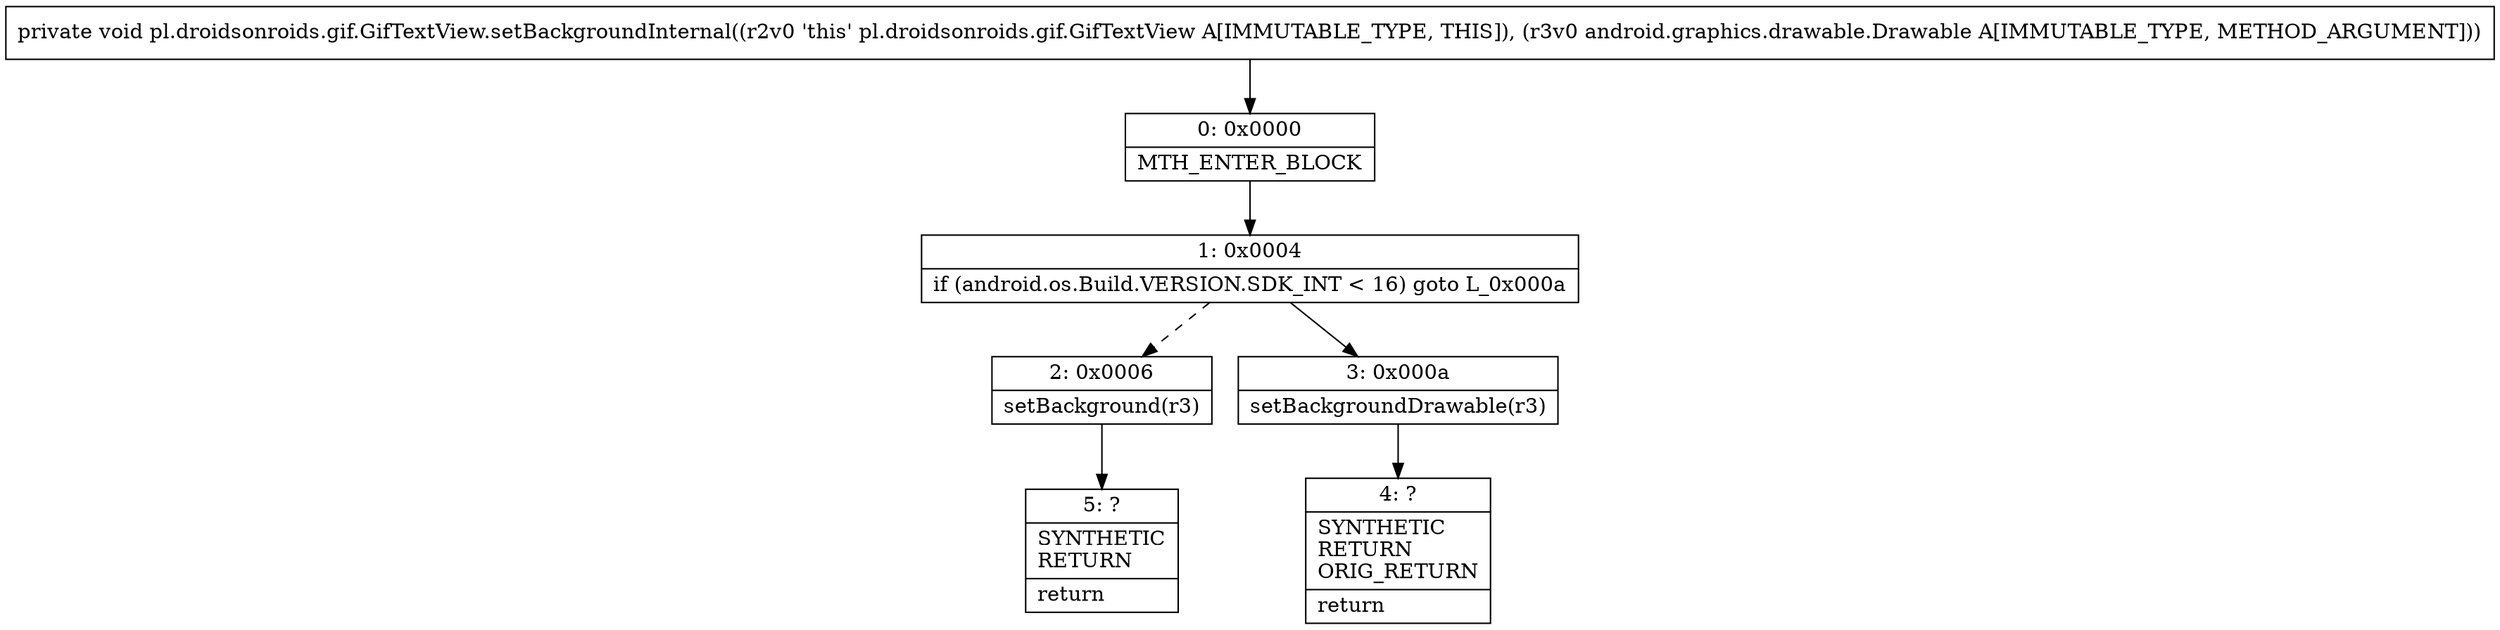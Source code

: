 digraph "CFG forpl.droidsonroids.gif.GifTextView.setBackgroundInternal(Landroid\/graphics\/drawable\/Drawable;)V" {
Node_0 [shape=record,label="{0\:\ 0x0000|MTH_ENTER_BLOCK\l}"];
Node_1 [shape=record,label="{1\:\ 0x0004|if (android.os.Build.VERSION.SDK_INT \< 16) goto L_0x000a\l}"];
Node_2 [shape=record,label="{2\:\ 0x0006|setBackground(r3)\l}"];
Node_3 [shape=record,label="{3\:\ 0x000a|setBackgroundDrawable(r3)\l}"];
Node_4 [shape=record,label="{4\:\ ?|SYNTHETIC\lRETURN\lORIG_RETURN\l|return\l}"];
Node_5 [shape=record,label="{5\:\ ?|SYNTHETIC\lRETURN\l|return\l}"];
MethodNode[shape=record,label="{private void pl.droidsonroids.gif.GifTextView.setBackgroundInternal((r2v0 'this' pl.droidsonroids.gif.GifTextView A[IMMUTABLE_TYPE, THIS]), (r3v0 android.graphics.drawable.Drawable A[IMMUTABLE_TYPE, METHOD_ARGUMENT])) }"];
MethodNode -> Node_0;
Node_0 -> Node_1;
Node_1 -> Node_2[style=dashed];
Node_1 -> Node_3;
Node_2 -> Node_5;
Node_3 -> Node_4;
}

